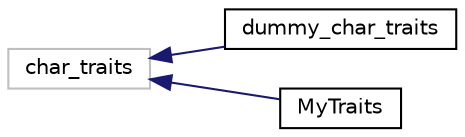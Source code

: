 digraph "Graphical Class Hierarchy"
{
  edge [fontname="Helvetica",fontsize="10",labelfontname="Helvetica",labelfontsize="10"];
  node [fontname="Helvetica",fontsize="10",shape=record];
  rankdir="LR";
  Node3112 [label="char_traits",height=0.2,width=0.4,color="grey75", fillcolor="white", style="filled"];
  Node3112 -> Node0 [dir="back",color="midnightblue",fontsize="10",style="solid",fontname="Helvetica"];
  Node0 [label="dummy_char_traits",height=0.2,width=0.4,color="black", fillcolor="white", style="filled",URL="$structdummy__char__traits.html"];
  Node3112 -> Node3114 [dir="back",color="midnightblue",fontsize="10",style="solid",fontname="Helvetica"];
  Node3114 [label="MyTraits",height=0.2,width=0.4,color="black", fillcolor="white", style="filled",URL="$struct_my_traits.html"];
}
